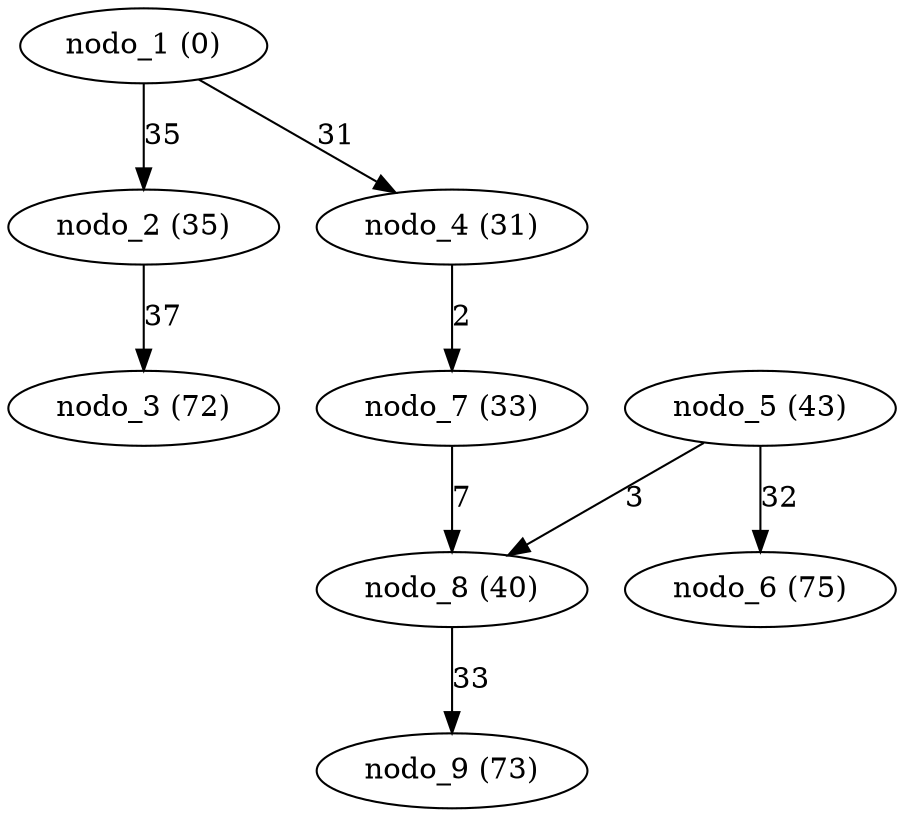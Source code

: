 digraph grafoMalla_m_3_n_3_Dijkstra__source_1 {
"nodo_1 (0)";
"nodo_2 (35)";
"nodo_3 (72)";
"nodo_4 (31)";
"nodo_5 (43)";
"nodo_6 (75)";
"nodo_7 (33)";
"nodo_8 (40)";
"nodo_9 (73)";
"nodo_1 (0)" -> "nodo_2 (35)" [label=35 weight=35];
"nodo_2 (35)" -> "nodo_3 (72)" [label=37 weight=37];
"nodo_1 (0)" -> "nodo_4 (31)" [label=31 weight=31];
"nodo_5 (43)" -> "nodo_8 (40)" [label=3 weight=3];
"nodo_5 (43)" -> "nodo_6 (75)" [label=32 weight=32];
"nodo_4 (31)" -> "nodo_7 (33)" [label=2 weight=2];
"nodo_7 (33)" -> "nodo_8 (40)" [label=7 weight=7];
"nodo_8 (40)" -> "nodo_9 (73)" [label=33 weight=33];
}